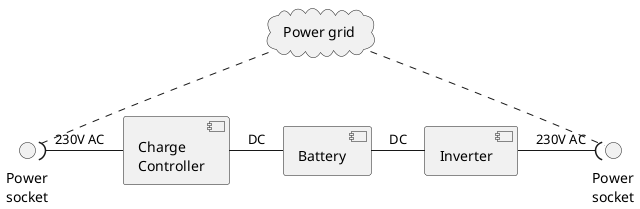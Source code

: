 @startuml

cloud "Power grid" as grid
interface "Power\nsocket" as isocket
component "Charge\nController" as chrg
component "Battery" as batt
component "Inverter" as inv
interface "Power\nsocket" as osocket

grid .down. isocket
isocket )- chrg: 230V AC
chrg - batt: DC
batt - inv: DC
inv -( osocket: 230V AC

osocket .up. grid


@enduml
